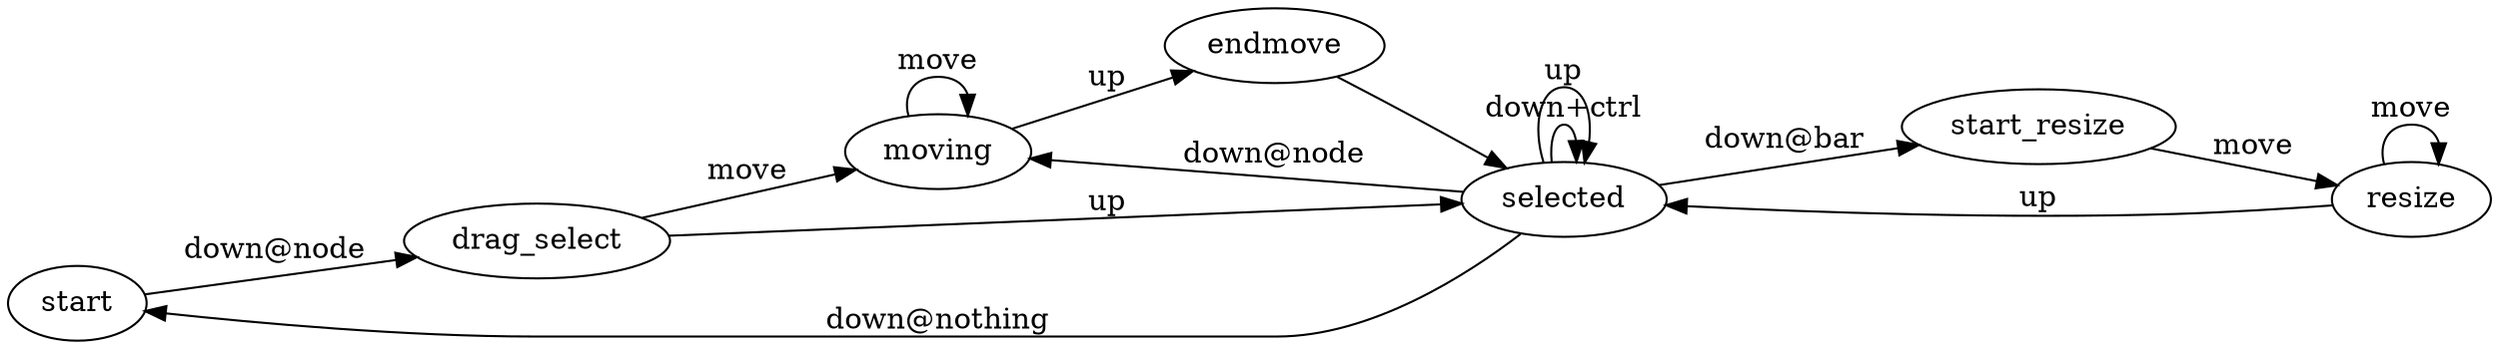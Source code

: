 digraph {


  rankdir=LR
  start -> drag_select[label="down@node"];
  drag_select -> moving[label=move]
  drag_select -> selected[label=up]
  selected -> selected[label="down+ctrl"]
  selected -> selected[label="up"]
  selected -> moving[label="down@node"]
  selected -> start[label="down@nothing"]
  // selected -> selected[label="down+ctrl"]
  moving -> moving[label="move"]
  moving -> endmove[label="up"]
  endmove -> selected;

  // 调整大小的交互
  selected -> start_resize[label="down@bar"];
  start_resize -> resize[label="move"];
  resize -> resize[label="move"]
  resize -> selected[label="up"];


}